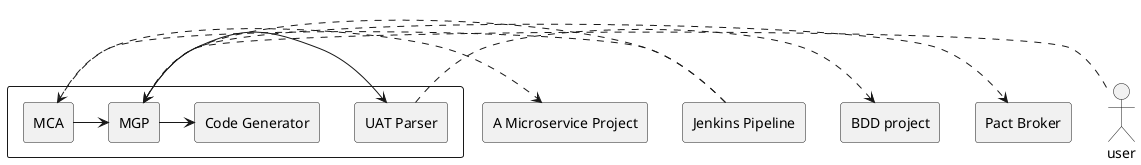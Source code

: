 @startuml
rectangle "A Microservice Project" as mp
rectangle "Jenkins Pipeline" as jp
rectangle "BDD project" as bp
rectangle "Pact Broker" as pb
actor user

rectangle {
	rectangle "MCA" as mca
	rectangle "MGP"as mgp
	rectangle "UAT Parser" as uatp
	rectangle "Code Generator" as d

	mca -> mgp
	mgp -> uatp
	mgp -> d
}

mca .> mp
jp .> mca
jp .> mgp
uatp .> bp
mgp .> pb
user .> mgp

@enduml